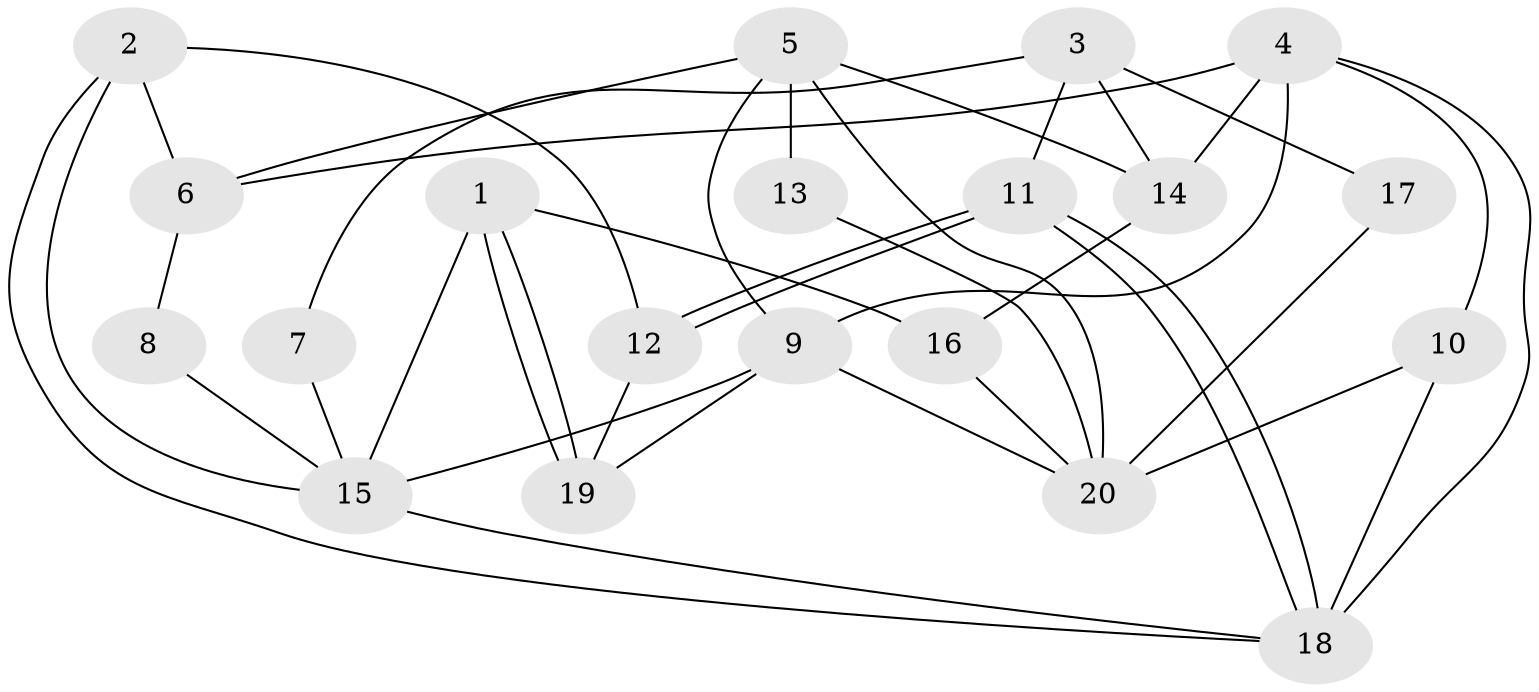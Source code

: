 // Generated by graph-tools (version 1.1) at 2025/46/02/15/25 05:46:28]
// undirected, 20 vertices, 40 edges
graph export_dot {
graph [start="1"]
  node [color=gray90,style=filled];
  1;
  2;
  3;
  4;
  5;
  6;
  7;
  8;
  9;
  10;
  11;
  12;
  13;
  14;
  15;
  16;
  17;
  18;
  19;
  20;
  1 -- 19;
  1 -- 19;
  1 -- 15;
  1 -- 16;
  2 -- 6;
  2 -- 12;
  2 -- 15;
  2 -- 18;
  3 -- 14;
  3 -- 11;
  3 -- 7;
  3 -- 17;
  4 -- 18;
  4 -- 9;
  4 -- 6;
  4 -- 10;
  4 -- 14;
  5 -- 9;
  5 -- 20;
  5 -- 6;
  5 -- 13;
  5 -- 14;
  6 -- 8;
  7 -- 15;
  8 -- 15;
  9 -- 20;
  9 -- 15;
  9 -- 19;
  10 -- 18;
  10 -- 20;
  11 -- 18;
  11 -- 18;
  11 -- 12;
  11 -- 12;
  12 -- 19;
  13 -- 20;
  14 -- 16;
  15 -- 18;
  16 -- 20;
  17 -- 20;
}
